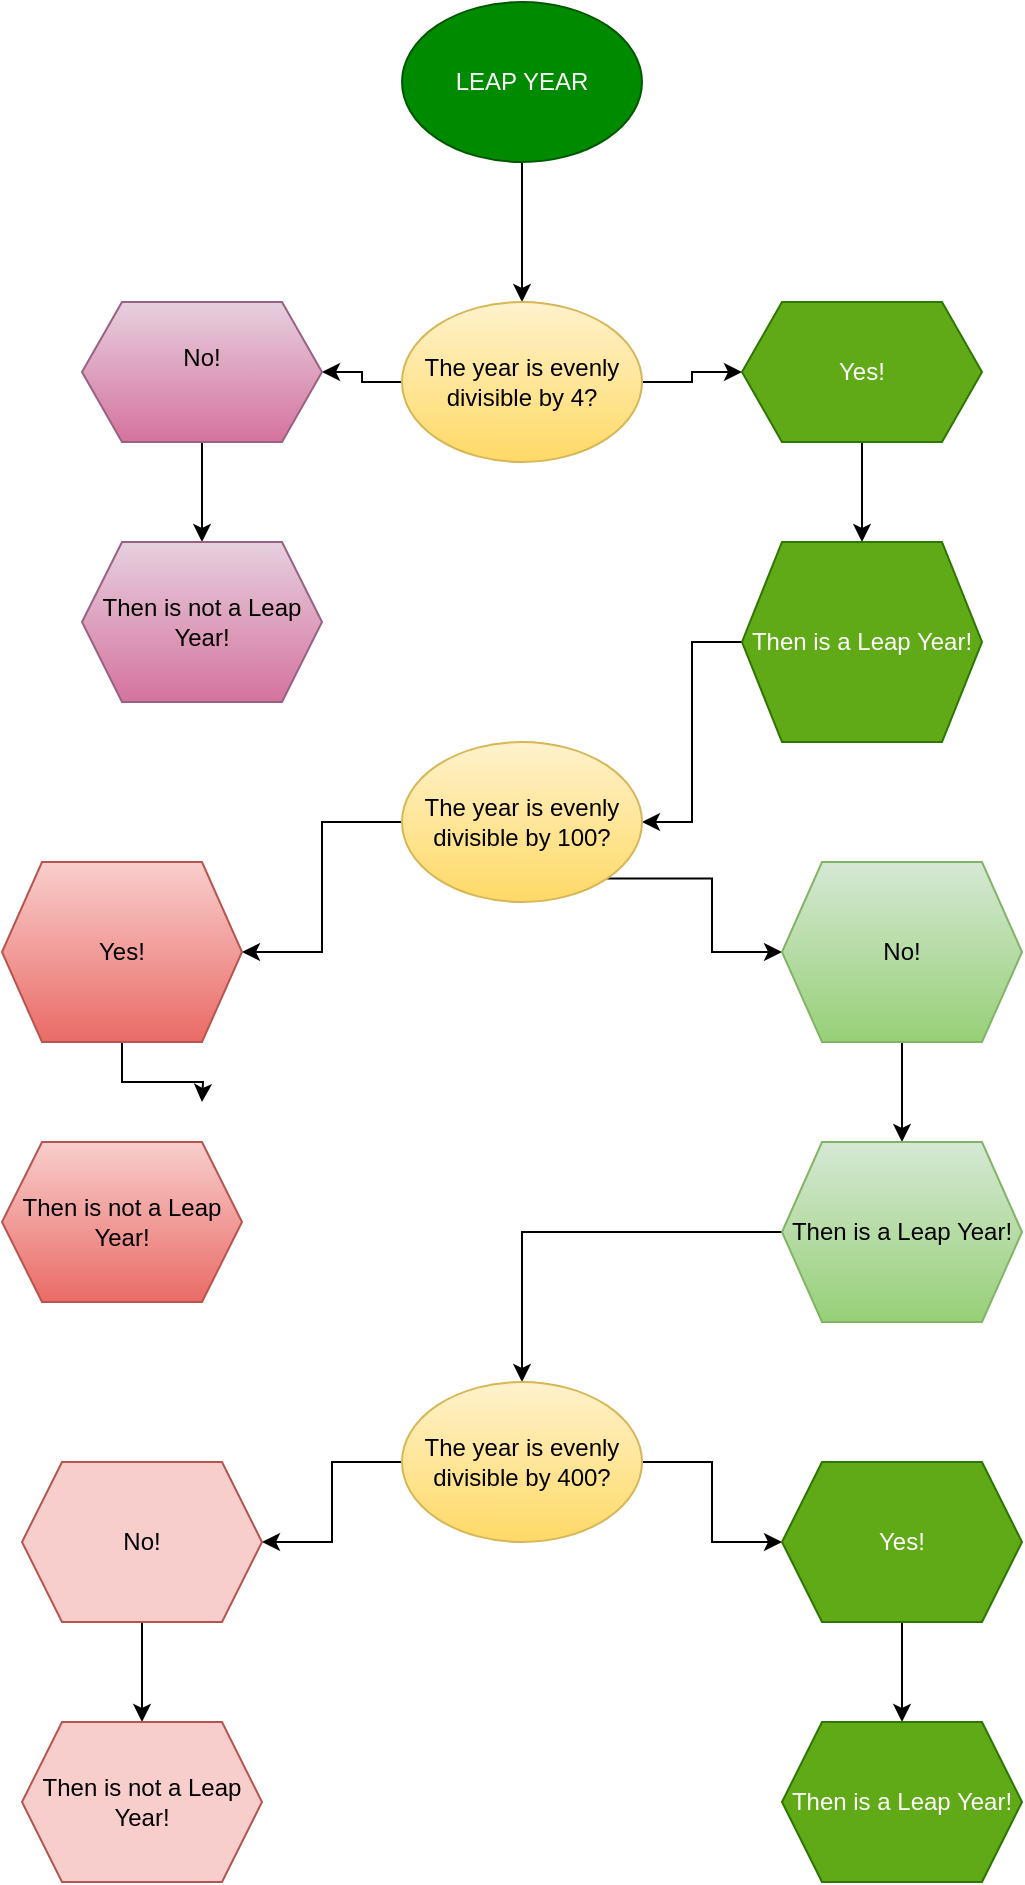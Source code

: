 <mxfile version="24.0.6" type="github">
  <diagram name="Pagină-1" id="4rOUrFuLQQxFFzWTjR8R">
    <mxGraphModel dx="940" dy="498" grid="1" gridSize="10" guides="1" tooltips="1" connect="1" arrows="1" fold="1" page="1" pageScale="1" pageWidth="827" pageHeight="1169" math="0" shadow="0">
      <root>
        <mxCell id="0" />
        <mxCell id="1" parent="0" />
        <mxCell id="w9p-DGaXQzyqEOsqdk-a-3" style="edgeStyle=orthogonalEdgeStyle;rounded=0;orthogonalLoop=1;jettySize=auto;html=1;exitX=0.5;exitY=1;exitDx=0;exitDy=0;" edge="1" parent="1" source="w9p-DGaXQzyqEOsqdk-a-1" target="w9p-DGaXQzyqEOsqdk-a-4">
          <mxGeometry relative="1" as="geometry">
            <mxPoint x="400" y="170" as="targetPoint" />
          </mxGeometry>
        </mxCell>
        <mxCell id="w9p-DGaXQzyqEOsqdk-a-1" value="LEAP YEAR" style="ellipse;whiteSpace=wrap;html=1;fillColor=#008a00;strokeColor=#005700;fontColor=#ffffff;" vertex="1" parent="1">
          <mxGeometry x="340" y="30" width="120" height="80" as="geometry" />
        </mxCell>
        <mxCell id="w9p-DGaXQzyqEOsqdk-a-5" style="edgeStyle=orthogonalEdgeStyle;rounded=0;orthogonalLoop=1;jettySize=auto;html=1;exitX=0;exitY=0.5;exitDx=0;exitDy=0;" edge="1" parent="1" source="w9p-DGaXQzyqEOsqdk-a-4" target="w9p-DGaXQzyqEOsqdk-a-6">
          <mxGeometry relative="1" as="geometry">
            <mxPoint x="240" y="220" as="targetPoint" />
          </mxGeometry>
        </mxCell>
        <mxCell id="w9p-DGaXQzyqEOsqdk-a-7" style="edgeStyle=orthogonalEdgeStyle;rounded=0;orthogonalLoop=1;jettySize=auto;html=1;exitX=1;exitY=0.5;exitDx=0;exitDy=0;" edge="1" parent="1" source="w9p-DGaXQzyqEOsqdk-a-4" target="w9p-DGaXQzyqEOsqdk-a-8">
          <mxGeometry relative="1" as="geometry">
            <mxPoint x="520" y="220" as="targetPoint" />
          </mxGeometry>
        </mxCell>
        <mxCell id="w9p-DGaXQzyqEOsqdk-a-4" value="The year is evenly divisible by 4?" style="ellipse;whiteSpace=wrap;html=1;fillColor=#fff2cc;strokeColor=#d6b656;gradientColor=#ffd966;" vertex="1" parent="1">
          <mxGeometry x="340" y="180" width="120" height="80" as="geometry" />
        </mxCell>
        <mxCell id="w9p-DGaXQzyqEOsqdk-a-9" style="edgeStyle=orthogonalEdgeStyle;rounded=0;orthogonalLoop=1;jettySize=auto;html=1;" edge="1" parent="1" source="w9p-DGaXQzyqEOsqdk-a-6">
          <mxGeometry relative="1" as="geometry">
            <mxPoint x="240" y="300" as="targetPoint" />
          </mxGeometry>
        </mxCell>
        <mxCell id="w9p-DGaXQzyqEOsqdk-a-6" value="No!&lt;div&gt;&lt;br&gt;&lt;/div&gt;" style="shape=hexagon;perimeter=hexagonPerimeter2;whiteSpace=wrap;html=1;fixedSize=1;fillColor=#e6d0de;strokeColor=#996185;gradientColor=#d5739d;" vertex="1" parent="1">
          <mxGeometry x="180" y="180" width="120" height="70" as="geometry" />
        </mxCell>
        <mxCell id="w9p-DGaXQzyqEOsqdk-a-11" style="edgeStyle=orthogonalEdgeStyle;rounded=0;orthogonalLoop=1;jettySize=auto;html=1;" edge="1" parent="1" source="w9p-DGaXQzyqEOsqdk-a-8" target="w9p-DGaXQzyqEOsqdk-a-12">
          <mxGeometry relative="1" as="geometry">
            <mxPoint x="570" y="300" as="targetPoint" />
          </mxGeometry>
        </mxCell>
        <mxCell id="w9p-DGaXQzyqEOsqdk-a-8" value="Yes!" style="shape=hexagon;perimeter=hexagonPerimeter2;whiteSpace=wrap;html=1;fixedSize=1;fillColor=#60a917;fontColor=#ffffff;strokeColor=#2D7600;" vertex="1" parent="1">
          <mxGeometry x="510" y="180" width="120" height="70" as="geometry" />
        </mxCell>
        <mxCell id="w9p-DGaXQzyqEOsqdk-a-10" value="Then is not a Leap Year!" style="shape=hexagon;perimeter=hexagonPerimeter2;whiteSpace=wrap;html=1;fixedSize=1;fillColor=#e6d0de;strokeColor=#996185;gradientColor=#d5739d;" vertex="1" parent="1">
          <mxGeometry x="180" y="300" width="120" height="80" as="geometry" />
        </mxCell>
        <mxCell id="w9p-DGaXQzyqEOsqdk-a-14" style="edgeStyle=orthogonalEdgeStyle;rounded=0;orthogonalLoop=1;jettySize=auto;html=1;" edge="1" parent="1" source="w9p-DGaXQzyqEOsqdk-a-12" target="w9p-DGaXQzyqEOsqdk-a-16">
          <mxGeometry relative="1" as="geometry">
            <mxPoint x="450" y="390" as="targetPoint" />
          </mxGeometry>
        </mxCell>
        <mxCell id="w9p-DGaXQzyqEOsqdk-a-12" value="&lt;div&gt;Then is a Leap Year!&lt;/div&gt;" style="shape=hexagon;perimeter=hexagonPerimeter2;whiteSpace=wrap;html=1;fixedSize=1;fillColor=#60a917;fontColor=#ffffff;strokeColor=#2D7600;" vertex="1" parent="1">
          <mxGeometry x="510" y="300" width="120" height="100" as="geometry" />
        </mxCell>
        <mxCell id="w9p-DGaXQzyqEOsqdk-a-13" style="edgeStyle=orthogonalEdgeStyle;rounded=0;orthogonalLoop=1;jettySize=auto;html=1;exitX=0.5;exitY=1;exitDx=0;exitDy=0;" edge="1" parent="1" source="w9p-DGaXQzyqEOsqdk-a-12" target="w9p-DGaXQzyqEOsqdk-a-12">
          <mxGeometry relative="1" as="geometry" />
        </mxCell>
        <mxCell id="w9p-DGaXQzyqEOsqdk-a-17" style="edgeStyle=orthogonalEdgeStyle;rounded=0;orthogonalLoop=1;jettySize=auto;html=1;" edge="1" parent="1" source="w9p-DGaXQzyqEOsqdk-a-16" target="w9p-DGaXQzyqEOsqdk-a-18">
          <mxGeometry relative="1" as="geometry">
            <mxPoint x="240" y="480" as="targetPoint" />
          </mxGeometry>
        </mxCell>
        <mxCell id="w9p-DGaXQzyqEOsqdk-a-21" style="edgeStyle=orthogonalEdgeStyle;rounded=0;orthogonalLoop=1;jettySize=auto;html=1;exitX=1;exitY=1;exitDx=0;exitDy=0;" edge="1" parent="1" source="w9p-DGaXQzyqEOsqdk-a-16" target="w9p-DGaXQzyqEOsqdk-a-22">
          <mxGeometry relative="1" as="geometry">
            <mxPoint x="590" y="520" as="targetPoint" />
          </mxGeometry>
        </mxCell>
        <mxCell id="w9p-DGaXQzyqEOsqdk-a-16" value="The year is evenly divisible by 100?" style="ellipse;whiteSpace=wrap;html=1;fillColor=#fff2cc;strokeColor=#d6b656;gradientColor=#ffd966;" vertex="1" parent="1">
          <mxGeometry x="340" y="400" width="120" height="80" as="geometry" />
        </mxCell>
        <mxCell id="w9p-DGaXQzyqEOsqdk-a-19" style="edgeStyle=orthogonalEdgeStyle;rounded=0;orthogonalLoop=1;jettySize=auto;html=1;" edge="1" parent="1" source="w9p-DGaXQzyqEOsqdk-a-18">
          <mxGeometry relative="1" as="geometry">
            <mxPoint x="240" y="580" as="targetPoint" />
          </mxGeometry>
        </mxCell>
        <mxCell id="w9p-DGaXQzyqEOsqdk-a-18" value="Yes!" style="shape=hexagon;perimeter=hexagonPerimeter2;whiteSpace=wrap;html=1;fixedSize=1;fillColor=#f8cecc;strokeColor=#b85450;gradientColor=#ea6b66;" vertex="1" parent="1">
          <mxGeometry x="140" y="460" width="120" height="90" as="geometry" />
        </mxCell>
        <mxCell id="w9p-DGaXQzyqEOsqdk-a-34" style="edgeStyle=orthogonalEdgeStyle;rounded=0;orthogonalLoop=1;jettySize=auto;html=1;exitX=0;exitY=0.5;exitDx=0;exitDy=0;" edge="1" parent="1">
          <mxGeometry relative="1" as="geometry">
            <mxPoint x="170" y="620" as="targetPoint" />
            <mxPoint x="180" y="620" as="sourcePoint" />
          </mxGeometry>
        </mxCell>
        <mxCell id="w9p-DGaXQzyqEOsqdk-a-23" style="edgeStyle=orthogonalEdgeStyle;rounded=0;orthogonalLoop=1;jettySize=auto;html=1;" edge="1" parent="1" source="w9p-DGaXQzyqEOsqdk-a-22" target="w9p-DGaXQzyqEOsqdk-a-24">
          <mxGeometry relative="1" as="geometry">
            <mxPoint x="590" y="610" as="targetPoint" />
          </mxGeometry>
        </mxCell>
        <mxCell id="w9p-DGaXQzyqEOsqdk-a-22" value="No!" style="shape=hexagon;perimeter=hexagonPerimeter2;whiteSpace=wrap;html=1;fixedSize=1;fillColor=#d5e8d4;strokeColor=#82b366;gradientColor=#97d077;" vertex="1" parent="1">
          <mxGeometry x="530" y="460" width="120" height="90" as="geometry" />
        </mxCell>
        <mxCell id="w9p-DGaXQzyqEOsqdk-a-25" style="edgeStyle=orthogonalEdgeStyle;rounded=0;orthogonalLoop=1;jettySize=auto;html=1;" edge="1" parent="1" source="w9p-DGaXQzyqEOsqdk-a-24" target="w9p-DGaXQzyqEOsqdk-a-26">
          <mxGeometry relative="1" as="geometry">
            <mxPoint x="460" y="670" as="targetPoint" />
          </mxGeometry>
        </mxCell>
        <mxCell id="w9p-DGaXQzyqEOsqdk-a-24" value="Then is a Leap Year!" style="shape=hexagon;perimeter=hexagonPerimeter2;whiteSpace=wrap;html=1;fixedSize=1;fillColor=#d5e8d4;strokeColor=#82b366;gradientColor=#97d077;" vertex="1" parent="1">
          <mxGeometry x="530" y="600" width="120" height="90" as="geometry" />
        </mxCell>
        <mxCell id="w9p-DGaXQzyqEOsqdk-a-27" style="edgeStyle=orthogonalEdgeStyle;rounded=0;orthogonalLoop=1;jettySize=auto;html=1;" edge="1" parent="1" source="w9p-DGaXQzyqEOsqdk-a-26" target="w9p-DGaXQzyqEOsqdk-a-28">
          <mxGeometry relative="1" as="geometry">
            <mxPoint x="520" y="780" as="targetPoint" />
          </mxGeometry>
        </mxCell>
        <mxCell id="w9p-DGaXQzyqEOsqdk-a-29" style="edgeStyle=orthogonalEdgeStyle;rounded=0;orthogonalLoop=1;jettySize=auto;html=1;" edge="1" parent="1" source="w9p-DGaXQzyqEOsqdk-a-26" target="w9p-DGaXQzyqEOsqdk-a-30">
          <mxGeometry relative="1" as="geometry">
            <mxPoint x="260" y="760" as="targetPoint" />
          </mxGeometry>
        </mxCell>
        <mxCell id="w9p-DGaXQzyqEOsqdk-a-26" value="The year is evenly divisible by 400?" style="ellipse;whiteSpace=wrap;html=1;fillColor=#fff2cc;strokeColor=#d6b656;gradientColor=#ffd966;" vertex="1" parent="1">
          <mxGeometry x="340" y="720" width="120" height="80" as="geometry" />
        </mxCell>
        <mxCell id="w9p-DGaXQzyqEOsqdk-a-35" style="edgeStyle=orthogonalEdgeStyle;rounded=0;orthogonalLoop=1;jettySize=auto;html=1;" edge="1" parent="1" source="w9p-DGaXQzyqEOsqdk-a-28" target="w9p-DGaXQzyqEOsqdk-a-36">
          <mxGeometry relative="1" as="geometry">
            <mxPoint x="590" y="880" as="targetPoint" />
          </mxGeometry>
        </mxCell>
        <mxCell id="w9p-DGaXQzyqEOsqdk-a-28" value="Yes!" style="shape=hexagon;perimeter=hexagonPerimeter2;whiteSpace=wrap;html=1;fixedSize=1;fillColor=#60a917;strokeColor=#2D7600;fontColor=#ffffff;" vertex="1" parent="1">
          <mxGeometry x="530" y="760" width="120" height="80" as="geometry" />
        </mxCell>
        <mxCell id="w9p-DGaXQzyqEOsqdk-a-31" style="edgeStyle=orthogonalEdgeStyle;rounded=0;orthogonalLoop=1;jettySize=auto;html=1;" edge="1" parent="1" source="w9p-DGaXQzyqEOsqdk-a-30">
          <mxGeometry relative="1" as="geometry">
            <mxPoint x="240" y="830" as="targetPoint" />
            <Array as="points">
              <mxPoint x="240" y="815" />
              <mxPoint x="241" y="815" />
            </Array>
          </mxGeometry>
        </mxCell>
        <mxCell id="w9p-DGaXQzyqEOsqdk-a-38" style="edgeStyle=orthogonalEdgeStyle;rounded=0;orthogonalLoop=1;jettySize=auto;html=1;entryX=0.5;entryY=0;entryDx=0;entryDy=0;" edge="1" parent="1" source="w9p-DGaXQzyqEOsqdk-a-30" target="w9p-DGaXQzyqEOsqdk-a-32">
          <mxGeometry relative="1" as="geometry" />
        </mxCell>
        <mxCell id="w9p-DGaXQzyqEOsqdk-a-30" value="No!" style="shape=hexagon;perimeter=hexagonPerimeter2;whiteSpace=wrap;html=1;fixedSize=1;fillColor=#f8cecc;strokeColor=#b85450;" vertex="1" parent="1">
          <mxGeometry x="150" y="760" width="120" height="80" as="geometry" />
        </mxCell>
        <mxCell id="w9p-DGaXQzyqEOsqdk-a-32" value="Then is not a Leap Year!" style="shape=hexagon;perimeter=hexagonPerimeter2;whiteSpace=wrap;html=1;fixedSize=1;fillColor=#f8cecc;strokeColor=#b85450;" vertex="1" parent="1">
          <mxGeometry x="150" y="890" width="120" height="80" as="geometry" />
        </mxCell>
        <mxCell id="w9p-DGaXQzyqEOsqdk-a-36" value="Then is a Leap Year!" style="shape=hexagon;perimeter=hexagonPerimeter2;whiteSpace=wrap;html=1;fixedSize=1;fillColor=#60a917;strokeColor=#2D7600;fontColor=#ffffff;" vertex="1" parent="1">
          <mxGeometry x="530" y="890" width="120" height="80" as="geometry" />
        </mxCell>
        <mxCell id="w9p-DGaXQzyqEOsqdk-a-37" value="Then is not a Leap Year!" style="shape=hexagon;perimeter=hexagonPerimeter2;whiteSpace=wrap;html=1;fixedSize=1;fillColor=#f8cecc;strokeColor=#b85450;gradientColor=#ea6b66;" vertex="1" parent="1">
          <mxGeometry x="140" y="600" width="120" height="80" as="geometry" />
        </mxCell>
      </root>
    </mxGraphModel>
  </diagram>
</mxfile>
